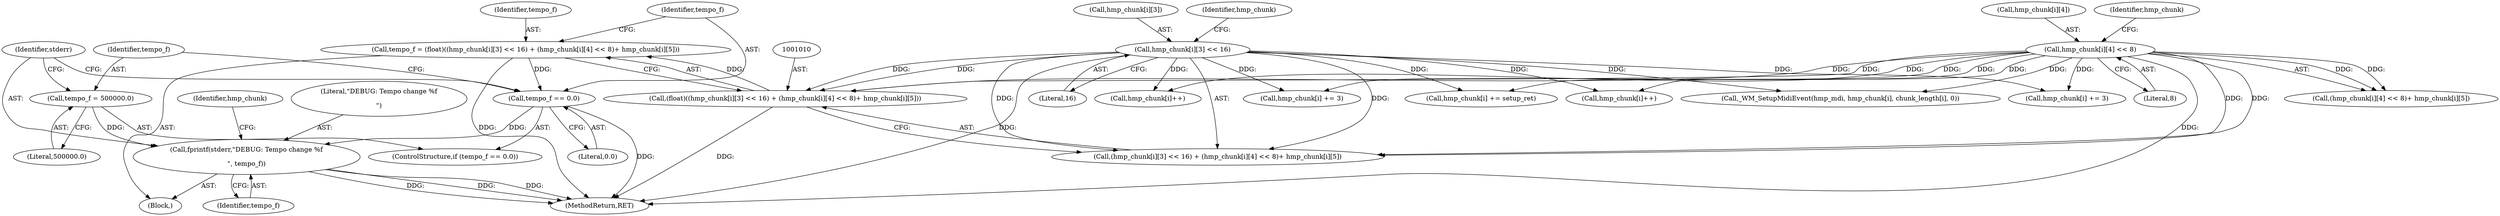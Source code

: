 digraph "0_wildmidi_660b513d99bced8783a4a5984ac2f742c74ebbdd_0@API" {
"1001039" [label="(Call,fprintf(stderr,\"DEBUG: Tempo change %f\r\n\", tempo_f))"];
"1001036" [label="(Call,tempo_f = 500000.0)"];
"1001033" [label="(Call,tempo_f == 0.0)"];
"1001007" [label="(Call,tempo_f = (float)((hmp_chunk[i][3] << 16) + (hmp_chunk[i][4] << 8)+ hmp_chunk[i][5]))"];
"1001009" [label="(Call,(float)((hmp_chunk[i][3] << 16) + (hmp_chunk[i][4] << 8)+ hmp_chunk[i][5]))"];
"1001012" [label="(Call,hmp_chunk[i][3] << 16)"];
"1001020" [label="(Call,hmp_chunk[i][4] << 8)"];
"1001287" [label="(MethodReturn,RET)"];
"1001100" [label="(Call,hmp_chunk[i]++)"];
"1000906" [label="(Call,hmp_chunk[i] += 3)"];
"1001013" [label="(Call,hmp_chunk[i][3])"];
"1001019" [label="(Call,(hmp_chunk[i][4] << 8)+ hmp_chunk[i][5])"];
"1000926" [label="(Call,_WM_SetupMidiEvent(hmp_mdi, hmp_chunk[i], chunk_length[i], 0))"];
"1001042" [label="(Identifier,tempo_f)"];
"1001143" [label="(Call,hmp_chunk[i]++)"];
"1001021" [label="(Call,hmp_chunk[i][4])"];
"1000975" [label="(Call,hmp_chunk[i] += 3)"];
"1001043" [label="(Call,hmp_chunk[i] += setup_ret)"];
"1001040" [label="(Identifier,stderr)"];
"1001018" [label="(Literal,16)"];
"1001038" [label="(Literal,500000.0)"];
"1001009" [label="(Call,(float)((hmp_chunk[i][3] << 16) + (hmp_chunk[i][4] << 8)+ hmp_chunk[i][5]))"];
"1001006" [label="(Block,)"];
"1001012" [label="(Call,hmp_chunk[i][3] << 16)"];
"1001008" [label="(Identifier,tempo_f)"];
"1001026" [label="(Literal,8)"];
"1001011" [label="(Call,(hmp_chunk[i][3] << 16) + (hmp_chunk[i][4] << 8)+ hmp_chunk[i][5])"];
"1001033" [label="(Call,tempo_f == 0.0)"];
"1001007" [label="(Call,tempo_f = (float)((hmp_chunk[i][3] << 16) + (hmp_chunk[i][4] << 8)+ hmp_chunk[i][5]))"];
"1001045" [label="(Identifier,hmp_chunk)"];
"1001020" [label="(Call,hmp_chunk[i][4] << 8)"];
"1001023" [label="(Identifier,hmp_chunk)"];
"1001036" [label="(Call,tempo_f = 500000.0)"];
"1001037" [label="(Identifier,tempo_f)"];
"1001029" [label="(Identifier,hmp_chunk)"];
"1001034" [label="(Identifier,tempo_f)"];
"1001032" [label="(ControlStructure,if (tempo_f == 0.0))"];
"1001035" [label="(Literal,0.0)"];
"1001041" [label="(Literal,\"DEBUG: Tempo change %f\r\n\")"];
"1001039" [label="(Call,fprintf(stderr,\"DEBUG: Tempo change %f\r\n\", tempo_f))"];
"1001039" -> "1001006"  [label="AST: "];
"1001039" -> "1001042"  [label="CFG: "];
"1001040" -> "1001039"  [label="AST: "];
"1001041" -> "1001039"  [label="AST: "];
"1001042" -> "1001039"  [label="AST: "];
"1001045" -> "1001039"  [label="CFG: "];
"1001039" -> "1001287"  [label="DDG: "];
"1001039" -> "1001287"  [label="DDG: "];
"1001039" -> "1001287"  [label="DDG: "];
"1001036" -> "1001039"  [label="DDG: "];
"1001033" -> "1001039"  [label="DDG: "];
"1001036" -> "1001032"  [label="AST: "];
"1001036" -> "1001038"  [label="CFG: "];
"1001037" -> "1001036"  [label="AST: "];
"1001038" -> "1001036"  [label="AST: "];
"1001040" -> "1001036"  [label="CFG: "];
"1001033" -> "1001032"  [label="AST: "];
"1001033" -> "1001035"  [label="CFG: "];
"1001034" -> "1001033"  [label="AST: "];
"1001035" -> "1001033"  [label="AST: "];
"1001037" -> "1001033"  [label="CFG: "];
"1001040" -> "1001033"  [label="CFG: "];
"1001033" -> "1001287"  [label="DDG: "];
"1001007" -> "1001033"  [label="DDG: "];
"1001007" -> "1001006"  [label="AST: "];
"1001007" -> "1001009"  [label="CFG: "];
"1001008" -> "1001007"  [label="AST: "];
"1001009" -> "1001007"  [label="AST: "];
"1001034" -> "1001007"  [label="CFG: "];
"1001007" -> "1001287"  [label="DDG: "];
"1001009" -> "1001007"  [label="DDG: "];
"1001009" -> "1001011"  [label="CFG: "];
"1001010" -> "1001009"  [label="AST: "];
"1001011" -> "1001009"  [label="AST: "];
"1001009" -> "1001287"  [label="DDG: "];
"1001012" -> "1001009"  [label="DDG: "];
"1001012" -> "1001009"  [label="DDG: "];
"1001020" -> "1001009"  [label="DDG: "];
"1001020" -> "1001009"  [label="DDG: "];
"1001012" -> "1001011"  [label="AST: "];
"1001012" -> "1001018"  [label="CFG: "];
"1001013" -> "1001012"  [label="AST: "];
"1001018" -> "1001012"  [label="AST: "];
"1001023" -> "1001012"  [label="CFG: "];
"1001012" -> "1001287"  [label="DDG: "];
"1001012" -> "1000906"  [label="DDG: "];
"1001012" -> "1000926"  [label="DDG: "];
"1001012" -> "1000975"  [label="DDG: "];
"1001012" -> "1001011"  [label="DDG: "];
"1001012" -> "1001011"  [label="DDG: "];
"1001012" -> "1001043"  [label="DDG: "];
"1001012" -> "1001100"  [label="DDG: "];
"1001012" -> "1001143"  [label="DDG: "];
"1001020" -> "1001019"  [label="AST: "];
"1001020" -> "1001026"  [label="CFG: "];
"1001021" -> "1001020"  [label="AST: "];
"1001026" -> "1001020"  [label="AST: "];
"1001029" -> "1001020"  [label="CFG: "];
"1001020" -> "1001287"  [label="DDG: "];
"1001020" -> "1000906"  [label="DDG: "];
"1001020" -> "1000926"  [label="DDG: "];
"1001020" -> "1000975"  [label="DDG: "];
"1001020" -> "1001011"  [label="DDG: "];
"1001020" -> "1001011"  [label="DDG: "];
"1001020" -> "1001019"  [label="DDG: "];
"1001020" -> "1001019"  [label="DDG: "];
"1001020" -> "1001043"  [label="DDG: "];
"1001020" -> "1001100"  [label="DDG: "];
"1001020" -> "1001143"  [label="DDG: "];
}
